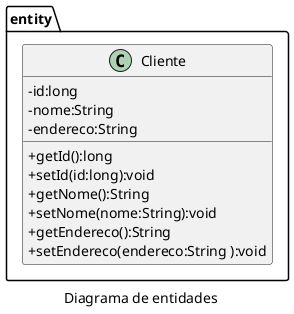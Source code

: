 @startuml
skinparam classAttributeIconSize 0
caption Diagrama de entidades
namespace entity {
    class Cliente {
        - id:long
        - nome:String
        - endereco:String

        + getId():long
        + setId(id:long):void
        + getNome():String
        + setNome(nome:String):void
        + getEndereco():String
        + setEndereco(endereco:String ):void
        
    }
    /'class Cidade {
        - long id
        - String nome
        - String estado

        + getId():long
        + setId(id:long):void
        + getNome():String
        + setNome(nome:String):void
        + getEstado():String
        + setEstado(estado:String ):void
    }
    class Pedido {
        - long id
        - Date data

        + getId():long
        + setId(id:long):void
        + getData():Date
        + setData(data:Date):void
    }
    class ItemPedido {
        - long id
        - int quantidade
        - float valor

        + getId():long
        + setId(id:long):void
        + getQuantidade():int
        + setQuantidade(quantidade:int):void
        + getValor():float
        + setValor(valor:float):void
    }
    class Produto {
        - long id
        - String descricao
        - float valor

        + getId():long
        + setId(id:long):void
        + getDescricao():int
        + setDescricao(descricao:String):void
        + getValor():float
        + setValor(valor:float):void
    }

    Cliente "cliente *" -> "1" Cidade
    Pedido "colItens 1" -> "*" ItemPedido
    ItemPedido "produto *" -> "1" Produto
    '/
}
@enduml